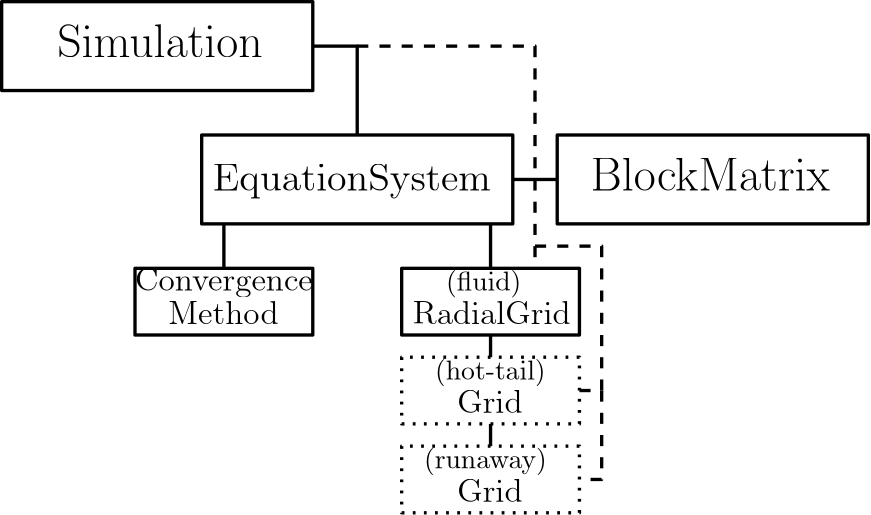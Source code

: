 <?xml version="1.0"?>
<!DOCTYPE ipe SYSTEM "ipe.dtd">
<ipe version="70212" creator="Ipe 7.2.13">
<info created="D:20200329214417" modified="D:20200329214759"/>
<ipestyle name="basic">
<symbol name="arrow/arc(spx)">
<path stroke="sym-stroke" fill="sym-stroke" pen="sym-pen">
0 0 m
-1 0.333 l
-1 -0.333 l
h
</path>
</symbol>
<symbol name="arrow/farc(spx)">
<path stroke="sym-stroke" fill="white" pen="sym-pen">
0 0 m
-1 0.333 l
-1 -0.333 l
h
</path>
</symbol>
<symbol name="arrow/ptarc(spx)">
<path stroke="sym-stroke" fill="sym-stroke" pen="sym-pen">
0 0 m
-1 0.333 l
-0.8 0 l
-1 -0.333 l
h
</path>
</symbol>
<symbol name="arrow/fptarc(spx)">
<path stroke="sym-stroke" fill="white" pen="sym-pen">
0 0 m
-1 0.333 l
-0.8 0 l
-1 -0.333 l
h
</path>
</symbol>
<symbol name="mark/circle(sx)" transformations="translations">
<path fill="sym-stroke">
0.6 0 0 0.6 0 0 e
0.4 0 0 0.4 0 0 e
</path>
</symbol>
<symbol name="mark/disk(sx)" transformations="translations">
<path fill="sym-stroke">
0.6 0 0 0.6 0 0 e
</path>
</symbol>
<symbol name="mark/fdisk(sfx)" transformations="translations">
<group>
<path fill="sym-fill">
0.5 0 0 0.5 0 0 e
</path>
<path fill="sym-stroke" fillrule="eofill">
0.6 0 0 0.6 0 0 e
0.4 0 0 0.4 0 0 e
</path>
</group>
</symbol>
<symbol name="mark/box(sx)" transformations="translations">
<path fill="sym-stroke" fillrule="eofill">
-0.6 -0.6 m
0.6 -0.6 l
0.6 0.6 l
-0.6 0.6 l
h
-0.4 -0.4 m
0.4 -0.4 l
0.4 0.4 l
-0.4 0.4 l
h
</path>
</symbol>
<symbol name="mark/square(sx)" transformations="translations">
<path fill="sym-stroke">
-0.6 -0.6 m
0.6 -0.6 l
0.6 0.6 l
-0.6 0.6 l
h
</path>
</symbol>
<symbol name="mark/fsquare(sfx)" transformations="translations">
<group>
<path fill="sym-fill">
-0.5 -0.5 m
0.5 -0.5 l
0.5 0.5 l
-0.5 0.5 l
h
</path>
<path fill="sym-stroke" fillrule="eofill">
-0.6 -0.6 m
0.6 -0.6 l
0.6 0.6 l
-0.6 0.6 l
h
-0.4 -0.4 m
0.4 -0.4 l
0.4 0.4 l
-0.4 0.4 l
h
</path>
</group>
</symbol>
<symbol name="mark/cross(sx)" transformations="translations">
<group>
<path fill="sym-stroke">
-0.43 -0.57 m
0.57 0.43 l
0.43 0.57 l
-0.57 -0.43 l
h
</path>
<path fill="sym-stroke">
-0.43 0.57 m
0.57 -0.43 l
0.43 -0.57 l
-0.57 0.43 l
h
</path>
</group>
</symbol>
<symbol name="arrow/fnormal(spx)">
<path stroke="sym-stroke" fill="white" pen="sym-pen">
0 0 m
-1 0.333 l
-1 -0.333 l
h
</path>
</symbol>
<symbol name="arrow/pointed(spx)">
<path stroke="sym-stroke" fill="sym-stroke" pen="sym-pen">
0 0 m
-1 0.333 l
-0.8 0 l
-1 -0.333 l
h
</path>
</symbol>
<symbol name="arrow/fpointed(spx)">
<path stroke="sym-stroke" fill="white" pen="sym-pen">
0 0 m
-1 0.333 l
-0.8 0 l
-1 -0.333 l
h
</path>
</symbol>
<symbol name="arrow/linear(spx)">
<path stroke="sym-stroke" pen="sym-pen">
-1 0.333 m
0 0 l
-1 -0.333 l
</path>
</symbol>
<symbol name="arrow/fdouble(spx)">
<path stroke="sym-stroke" fill="white" pen="sym-pen">
0 0 m
-1 0.333 l
-1 -0.333 l
h
-1 0 m
-2 0.333 l
-2 -0.333 l
h
</path>
</symbol>
<symbol name="arrow/double(spx)">
<path stroke="sym-stroke" fill="sym-stroke" pen="sym-pen">
0 0 m
-1 0.333 l
-1 -0.333 l
h
-1 0 m
-2 0.333 l
-2 -0.333 l
h
</path>
</symbol>
<pen name="heavier" value="0.8"/>
<pen name="fat" value="1.2"/>
<pen name="ultrafat" value="2"/>
<symbolsize name="large" value="5"/>
<symbolsize name="small" value="2"/>
<symbolsize name="tiny" value="1.1"/>
<arrowsize name="large" value="10"/>
<arrowsize name="small" value="5"/>
<arrowsize name="tiny" value="3"/>
<color name="red" value="1 0 0"/>
<color name="green" value="0 1 0"/>
<color name="blue" value="0 0 1"/>
<color name="yellow" value="1 1 0"/>
<color name="orange" value="1 0.647 0"/>
<color name="gold" value="1 0.843 0"/>
<color name="purple" value="0.627 0.125 0.941"/>
<color name="gray" value="0.745"/>
<color name="brown" value="0.647 0.165 0.165"/>
<color name="navy" value="0 0 0.502"/>
<color name="pink" value="1 0.753 0.796"/>
<color name="seagreen" value="0.18 0.545 0.341"/>
<color name="turquoise" value="0.251 0.878 0.816"/>
<color name="violet" value="0.933 0.51 0.933"/>
<color name="darkblue" value="0 0 0.545"/>
<color name="darkcyan" value="0 0.545 0.545"/>
<color name="darkgray" value="0.663"/>
<color name="darkgreen" value="0 0.392 0"/>
<color name="darkmagenta" value="0.545 0 0.545"/>
<color name="darkorange" value="1 0.549 0"/>
<color name="darkred" value="0.545 0 0"/>
<color name="lightblue" value="0.678 0.847 0.902"/>
<color name="lightcyan" value="0.878 1 1"/>
<color name="lightgray" value="0.827"/>
<color name="lightgreen" value="0.565 0.933 0.565"/>
<color name="lightyellow" value="1 1 0.878"/>
<dashstyle name="dashed" value="[4] 0"/>
<dashstyle name="dotted" value="[1 3] 0"/>
<dashstyle name="dash dotted" value="[4 2 1 2] 0"/>
<dashstyle name="dash dot dotted" value="[4 2 1 2 1 2] 0"/>
<textsize name="large" value="\large"/>
<textsize name="Large" value="\Large"/>
<textsize name="LARGE" value="\LARGE"/>
<textsize name="huge" value="\huge"/>
<textsize name="Huge" value="\Huge"/>
<textsize name="small" value="\small"/>
<textsize name="footnote" value="\footnotesize"/>
<textsize name="tiny" value="\tiny"/>
<textstyle name="center" begin="\begin{center}" end="\end{center}"/>
<textstyle name="itemize" begin="\begin{itemize}" end="\end{itemize}"/>
<textstyle name="item" begin="\begin{itemize}\item{}" end="\end{itemize}"/>
<gridsize name="4 pts" value="4"/>
<gridsize name="8 pts (~3 mm)" value="8"/>
<gridsize name="16 pts (~6 mm)" value="16"/>
<gridsize name="32 pts (~12 mm)" value="32"/>
<gridsize name="10 pts (~3.5 mm)" value="10"/>
<gridsize name="20 pts (~7 mm)" value="20"/>
<gridsize name="14 pts (~5 mm)" value="14"/>
<gridsize name="28 pts (~10 mm)" value="28"/>
<gridsize name="56 pts (~20 mm)" value="56"/>
<anglesize name="90 deg" value="90"/>
<anglesize name="60 deg" value="60"/>
<anglesize name="45 deg" value="45"/>
<anglesize name="30 deg" value="30"/>
<anglesize name="22.5 deg" value="22.5"/>
<opacity name="10%" value="0.1"/>
<opacity name="30%" value="0.3"/>
<opacity name="50%" value="0.5"/>
<opacity name="75%" value="0.75"/>
<tiling name="falling" angle="-60" step="4" width="1"/>
<tiling name="rising" angle="30" step="4" width="1"/>
</ipestyle>
<page>
<layer name="alpha"/>
<view layers="alpha" active="alpha"/>
<text layer="alpha" matrix="1 0 0 1 52 -4" transformations="translations" pos="96 768" stroke="black" type="label" width="74.006" height="11.955" depth="0" valign="baseline" size="LARGE">Simulation</text>
<path matrix="1 0 0 1 48 0" stroke="black" pen="fat">
80 784 m
80 752 l
192 752 l
192 784 l
h
</path>
<path stroke="black" pen="fat">
240 768 m
256 768 l
256 736 l
</path>
<path stroke="black" pen="fat">
200 736 m
200 704 l
312 704 l
312 736 l
h
</path>
<text matrix="1 0 0 1 -4 8" transformations="translations" pos="208 708" stroke="black" type="label" width="100.161" height="9.803" depth="2.79" valign="baseline" size="Large">EquationSystem</text>
<path stroke="black" pen="fat">
312 720 m
328 720 l
</path>
<path stroke="black" pen="fat">
328 736 m
328 704 l
440 704 l
440 736 l
h
</path>
<text matrix="1 0 0 1 4 4" transformations="translations" pos="336 712" stroke="black" type="label" width="86.163" height="11.955" depth="0" valign="baseline" size="LARGE">BlockMatrix</text>
<path stroke="black" pen="fat">
304 704 m
304 688 l
</path>
<path stroke="black" pen="fat">
272 688 m
272 664 l
336 664 l
336 688 l
h
</path>
<path stroke="black" dash="dotted" pen="fat">
272 656 m
272 632 l
336 632 l
336 656 l
h
</path>
<path stroke="black" dash="dotted" pen="fat">
272 624 m
272 600 l
336 600 l
336 624 l
h
</path>
<path stroke="black" pen="fat">
304 664 m
304 656 l
</path>
<path stroke="black" pen="fat">
304 632 m
304 624 l
</path>
<text transformations="translations" pos="276 668" stroke="black" type="label" width="56.82" height="8.302" depth="0" valign="baseline" size="large">RadialGrid</text>
<text transformations="translations" pos="288 680" stroke="black" type="label" width="27.121" height="7.473" depth="2.49" valign="baseline">(fluid)</text>
<text matrix="1 0 0 1 16 0" transformations="translations" pos="276 636" stroke="black" type="label" width="23.492" height="8.302" depth="0" valign="baseline" size="large">Grid</text>
<text matrix="1 0 0 1 -4 0" transformations="translations" pos="288 648" stroke="black" type="label" width="39.851" height="7.473" depth="2.49" valign="baseline">(hot-tail)</text>
<text matrix="1 0 0 1 12 0" transformations="translations" pos="280 604" stroke="black" type="label" width="23.492" height="8.302" depth="0" valign="baseline" size="large">Grid</text>
<text matrix="1 0 0 1 -8 0" transformations="translations" pos="288 616" stroke="black" type="label" width="44.306" height="7.473" depth="2.49" valign="baseline">(runaway)</text>
<path stroke="black" dash="dashed" pen="fat">
256 768 m
320 768 l
320 688 l
</path>
<path stroke="black" dash="dashed" pen="fat">
320 696 m
344 696 l
344 644 l
336 644 l
</path>
<path stroke="black" dash="dashed" pen="fat">
344 644 m
344 612 l
336 612 l
</path>
<path stroke="black" pen="fat">
208 704 m
208 688 l
</path>
<path stroke="black" pen="fat">
240 688 m
240 664 l
176 664 l
176 688 l
h
</path>
<text matrix="1 0 0 1 -4 12" transformations="translations" pos="180 668" stroke="black" type="label" width="64.058" height="8.174" depth="2.32" valign="baseline" size="large">Convergence</text>
<text matrix="1 0 0 1 8 4" transformations="translations" pos="180 664" stroke="black" type="label" width="39.666" height="8.302" depth="0" valign="baseline" size="large">Method</text>
</page>
</ipe>
